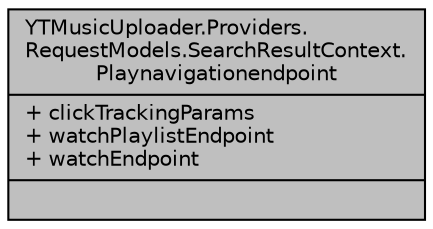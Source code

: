 digraph "YTMusicUploader.Providers.RequestModels.SearchResultContext.Playnavigationendpoint"
{
 // LATEX_PDF_SIZE
  edge [fontname="Helvetica",fontsize="10",labelfontname="Helvetica",labelfontsize="10"];
  node [fontname="Helvetica",fontsize="10",shape=record];
  Node1 [label="{YTMusicUploader.Providers.\lRequestModels.SearchResultContext.\lPlaynavigationendpoint\n|+ clickTrackingParams\l+ watchPlaylistEndpoint\l+ watchEndpoint\l|}",height=0.2,width=0.4,color="black", fillcolor="grey75", style="filled", fontcolor="black",tooltip=" "];
}
